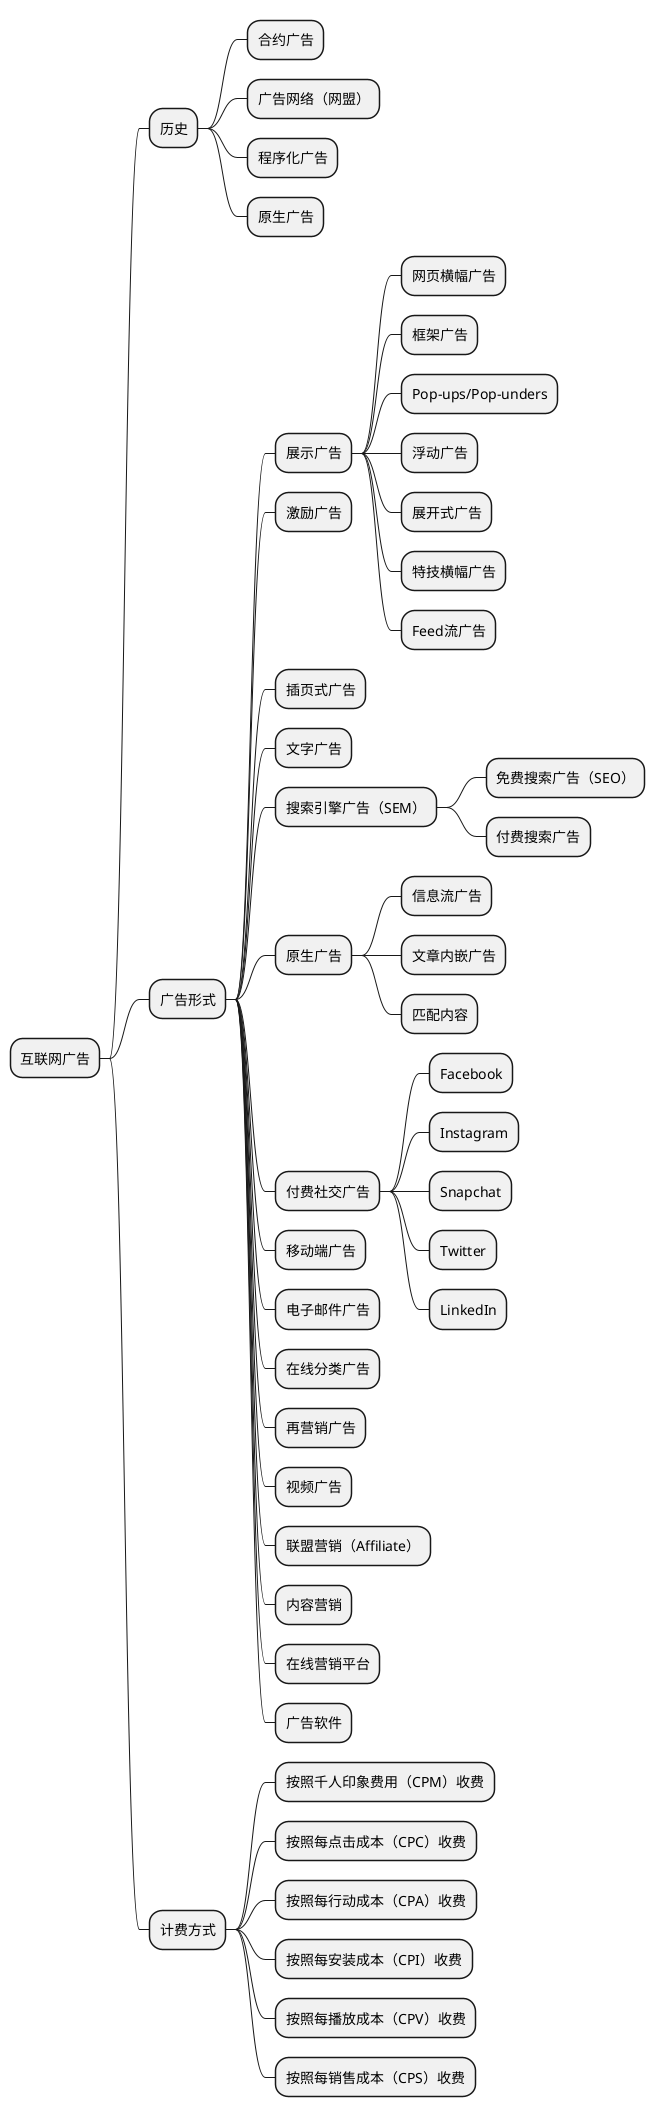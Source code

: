 @startmindmap
skinparam monochrome true
* 互联网广告
** 历史
*** 合约广告
*** 广告网络（网盟）
*** 程序化广告
*** 原生广告
** 广告形式
*** 展示广告
**** 网页横幅广告
**** 框架广告
**** Pop-ups/Pop-unders
**** 浮动广告
**** 展开式广告
**** 特技横幅广告
**** Feed流广告
*** 激励广告
*** 插页式广告
*** 文字广告
*** 搜索引擎广告（SEM）
**** 免费搜索广告（SEO）
**** 付费搜索广告
*** 原生广告
**** 信息流广告
**** 文章内嵌广告
**** 匹配内容
*** 付费社交广告
**** Facebook
**** Instagram
**** Snapchat
**** Twitter
**** LinkedIn
*** 移动端广告
*** 电子邮件广告
*** 在线分类广告
*** 再营销广告
*** 视频广告
*** 联盟营销（Affiliate）
*** 内容营销
*** 在线营销平台
*** 广告软件
** 计费方式
*** 按照千人印象费用（CPM）收费
*** 按照每点击成本（CPC）收费
*** 按照每行动成本（CPA）收费
*** 按照每安装成本（CPI）收费
*** 按照每播放成本（CPV）收费
*** 按照每销售成本（CPS）收费
@endmindmap
